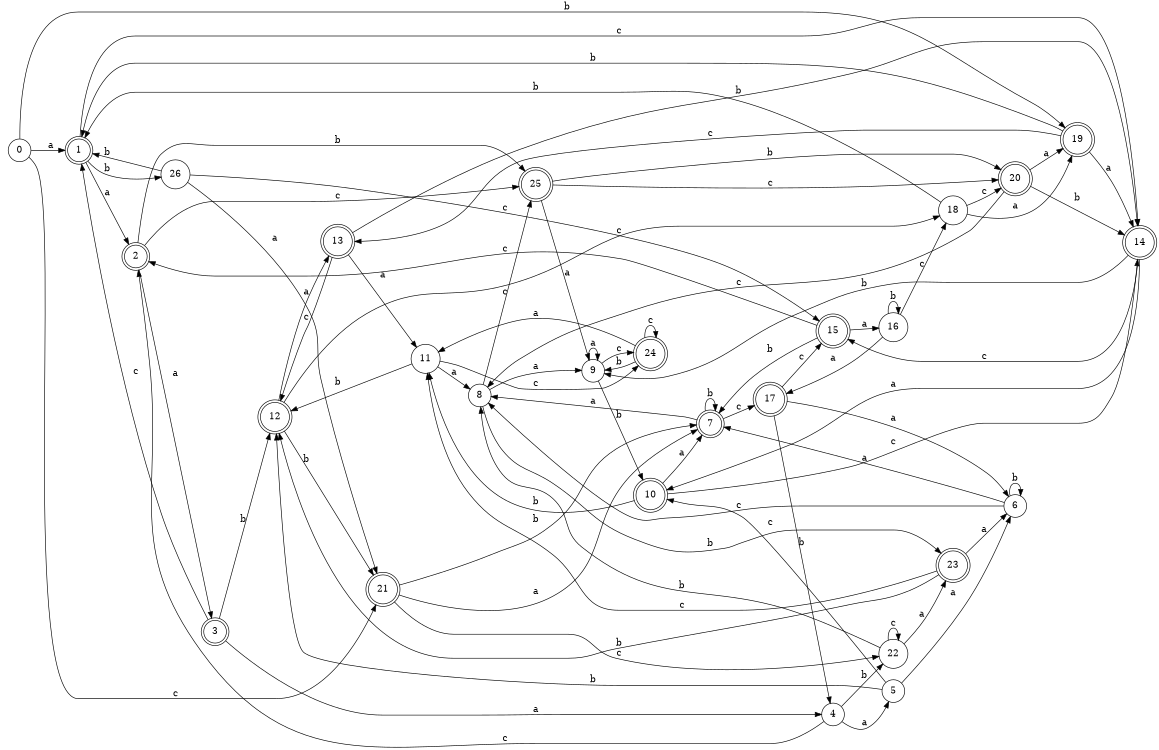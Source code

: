 digraph n22_8 {
__start0 [label="" shape="none"];

rankdir=LR;
size="8,5";

s0 [style="filled", color="black", fillcolor="white" shape="circle", label="0"];
s1 [style="rounded,filled", color="black", fillcolor="white" shape="doublecircle", label="1"];
s2 [style="rounded,filled", color="black", fillcolor="white" shape="doublecircle", label="2"];
s3 [style="rounded,filled", color="black", fillcolor="white" shape="doublecircle", label="3"];
s4 [style="filled", color="black", fillcolor="white" shape="circle", label="4"];
s5 [style="filled", color="black", fillcolor="white" shape="circle", label="5"];
s6 [style="filled", color="black", fillcolor="white" shape="circle", label="6"];
s7 [style="rounded,filled", color="black", fillcolor="white" shape="doublecircle", label="7"];
s8 [style="filled", color="black", fillcolor="white" shape="circle", label="8"];
s9 [style="filled", color="black", fillcolor="white" shape="circle", label="9"];
s10 [style="rounded,filled", color="black", fillcolor="white" shape="doublecircle", label="10"];
s11 [style="filled", color="black", fillcolor="white" shape="circle", label="11"];
s12 [style="rounded,filled", color="black", fillcolor="white" shape="doublecircle", label="12"];
s13 [style="rounded,filled", color="black", fillcolor="white" shape="doublecircle", label="13"];
s14 [style="rounded,filled", color="black", fillcolor="white" shape="doublecircle", label="14"];
s15 [style="rounded,filled", color="black", fillcolor="white" shape="doublecircle", label="15"];
s16 [style="filled", color="black", fillcolor="white" shape="circle", label="16"];
s17 [style="rounded,filled", color="black", fillcolor="white" shape="doublecircle", label="17"];
s18 [style="filled", color="black", fillcolor="white" shape="circle", label="18"];
s19 [style="rounded,filled", color="black", fillcolor="white" shape="doublecircle", label="19"];
s20 [style="rounded,filled", color="black", fillcolor="white" shape="doublecircle", label="20"];
s21 [style="rounded,filled", color="black", fillcolor="white" shape="doublecircle", label="21"];
s22 [style="filled", color="black", fillcolor="white" shape="circle", label="22"];
s23 [style="rounded,filled", color="black", fillcolor="white" shape="doublecircle", label="23"];
s24 [style="rounded,filled", color="black", fillcolor="white" shape="doublecircle", label="24"];
s25 [style="rounded,filled", color="black", fillcolor="white" shape="doublecircle", label="25"];
s26 [style="filled", color="black", fillcolor="white" shape="circle", label="26"];
s0 -> s1 [label="a"];
s0 -> s19 [label="b"];
s0 -> s21 [label="c"];
s1 -> s2 [label="a"];
s1 -> s26 [label="b"];
s1 -> s14 [label="c"];
s2 -> s3 [label="a"];
s2 -> s25 [label="b"];
s2 -> s25 [label="c"];
s3 -> s4 [label="a"];
s3 -> s12 [label="b"];
s3 -> s1 [label="c"];
s4 -> s5 [label="a"];
s4 -> s22 [label="b"];
s4 -> s2 [label="c"];
s5 -> s6 [label="a"];
s5 -> s12 [label="b"];
s5 -> s10 [label="c"];
s6 -> s7 [label="a"];
s6 -> s6 [label="b"];
s6 -> s8 [label="c"];
s7 -> s8 [label="a"];
s7 -> s7 [label="b"];
s7 -> s17 [label="c"];
s8 -> s9 [label="a"];
s8 -> s23 [label="b"];
s8 -> s25 [label="c"];
s9 -> s9 [label="a"];
s9 -> s10 [label="b"];
s9 -> s24 [label="c"];
s10 -> s7 [label="a"];
s10 -> s11 [label="b"];
s10 -> s14 [label="c"];
s11 -> s8 [label="a"];
s11 -> s12 [label="b"];
s11 -> s24 [label="c"];
s12 -> s13 [label="a"];
s12 -> s21 [label="b"];
s12 -> s18 [label="c"];
s13 -> s11 [label="a"];
s13 -> s14 [label="b"];
s13 -> s12 [label="c"];
s14 -> s10 [label="a"];
s14 -> s9 [label="b"];
s14 -> s15 [label="c"];
s15 -> s16 [label="a"];
s15 -> s7 [label="b"];
s15 -> s2 [label="c"];
s16 -> s17 [label="a"];
s16 -> s16 [label="b"];
s16 -> s18 [label="c"];
s17 -> s6 [label="a"];
s17 -> s4 [label="b"];
s17 -> s15 [label="c"];
s18 -> s19 [label="a"];
s18 -> s1 [label="b"];
s18 -> s20 [label="c"];
s19 -> s14 [label="a"];
s19 -> s1 [label="b"];
s19 -> s13 [label="c"];
s20 -> s19 [label="a"];
s20 -> s14 [label="b"];
s20 -> s8 [label="c"];
s21 -> s7 [label="a"];
s21 -> s7 [label="b"];
s21 -> s22 [label="c"];
s22 -> s23 [label="a"];
s22 -> s8 [label="b"];
s22 -> s22 [label="c"];
s23 -> s6 [label="a"];
s23 -> s12 [label="b"];
s23 -> s11 [label="c"];
s24 -> s11 [label="a"];
s24 -> s9 [label="b"];
s24 -> s24 [label="c"];
s25 -> s9 [label="a"];
s25 -> s20 [label="b"];
s25 -> s20 [label="c"];
s26 -> s21 [label="a"];
s26 -> s1 [label="b"];
s26 -> s15 [label="c"];

}